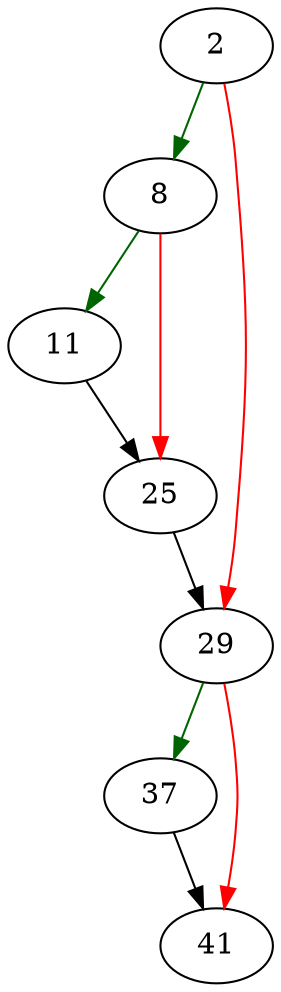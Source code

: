 strict digraph "sqlite3PcacheSetSpillsize" {
	// Node definitions.
	2 [entry=true];
	8;
	29;
	11;
	25;
	37;
	41;

	// Edge definitions.
	2 -> 8 [
		color=darkgreen
		cond=true
	];
	2 -> 29 [
		color=red
		cond=false
	];
	8 -> 11 [
		color=darkgreen
		cond=true
	];
	8 -> 25 [
		color=red
		cond=false
	];
	29 -> 37 [
		color=darkgreen
		cond=true
	];
	29 -> 41 [
		color=red
		cond=false
	];
	11 -> 25;
	25 -> 29;
	37 -> 41;
}